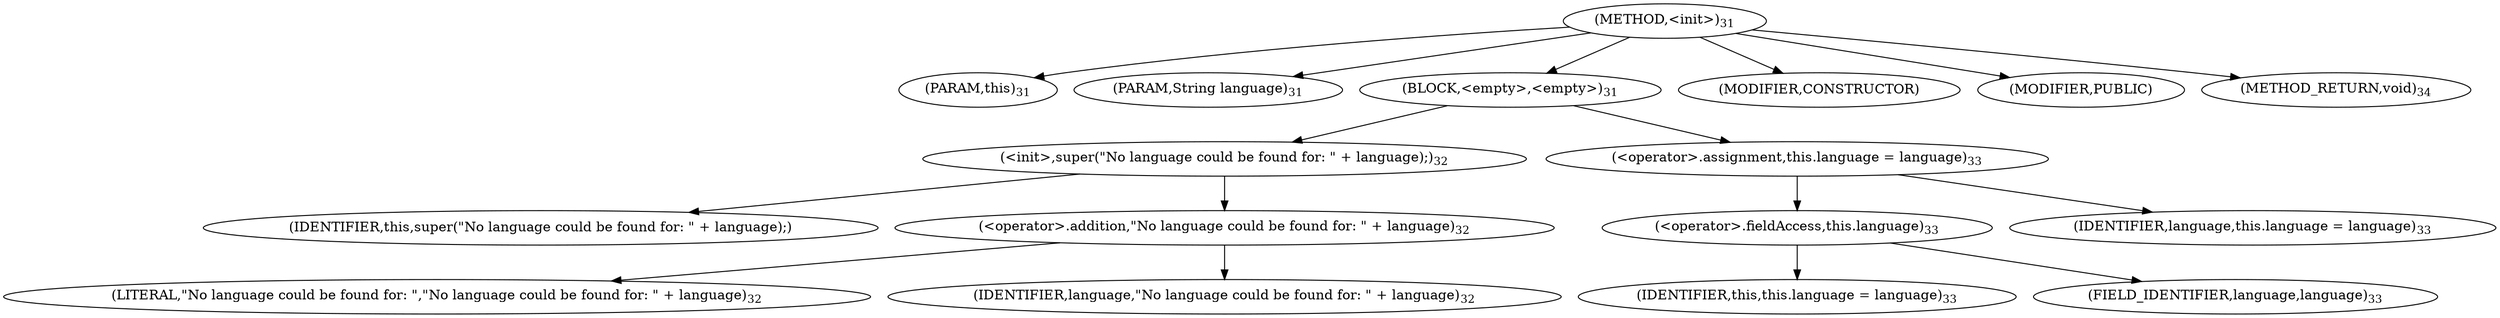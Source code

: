 digraph "&lt;init&gt;" {  
"14" [label = <(METHOD,&lt;init&gt;)<SUB>31</SUB>> ]
"4" [label = <(PARAM,this)<SUB>31</SUB>> ]
"15" [label = <(PARAM,String language)<SUB>31</SUB>> ]
"16" [label = <(BLOCK,&lt;empty&gt;,&lt;empty&gt;)<SUB>31</SUB>> ]
"17" [label = <(&lt;init&gt;,super(&quot;No language could be found for: &quot; + language);)<SUB>32</SUB>> ]
"3" [label = <(IDENTIFIER,this,super(&quot;No language could be found for: &quot; + language);)> ]
"18" [label = <(&lt;operator&gt;.addition,&quot;No language could be found for: &quot; + language)<SUB>32</SUB>> ]
"19" [label = <(LITERAL,&quot;No language could be found for: &quot;,&quot;No language could be found for: &quot; + language)<SUB>32</SUB>> ]
"20" [label = <(IDENTIFIER,language,&quot;No language could be found for: &quot; + language)<SUB>32</SUB>> ]
"21" [label = <(&lt;operator&gt;.assignment,this.language = language)<SUB>33</SUB>> ]
"22" [label = <(&lt;operator&gt;.fieldAccess,this.language)<SUB>33</SUB>> ]
"5" [label = <(IDENTIFIER,this,this.language = language)<SUB>33</SUB>> ]
"23" [label = <(FIELD_IDENTIFIER,language,language)<SUB>33</SUB>> ]
"24" [label = <(IDENTIFIER,language,this.language = language)<SUB>33</SUB>> ]
"25" [label = <(MODIFIER,CONSTRUCTOR)> ]
"26" [label = <(MODIFIER,PUBLIC)> ]
"27" [label = <(METHOD_RETURN,void)<SUB>34</SUB>> ]
  "14" -> "4" 
  "14" -> "15" 
  "14" -> "16" 
  "14" -> "25" 
  "14" -> "26" 
  "14" -> "27" 
  "16" -> "17" 
  "16" -> "21" 
  "17" -> "3" 
  "17" -> "18" 
  "18" -> "19" 
  "18" -> "20" 
  "21" -> "22" 
  "21" -> "24" 
  "22" -> "5" 
  "22" -> "23" 
}
